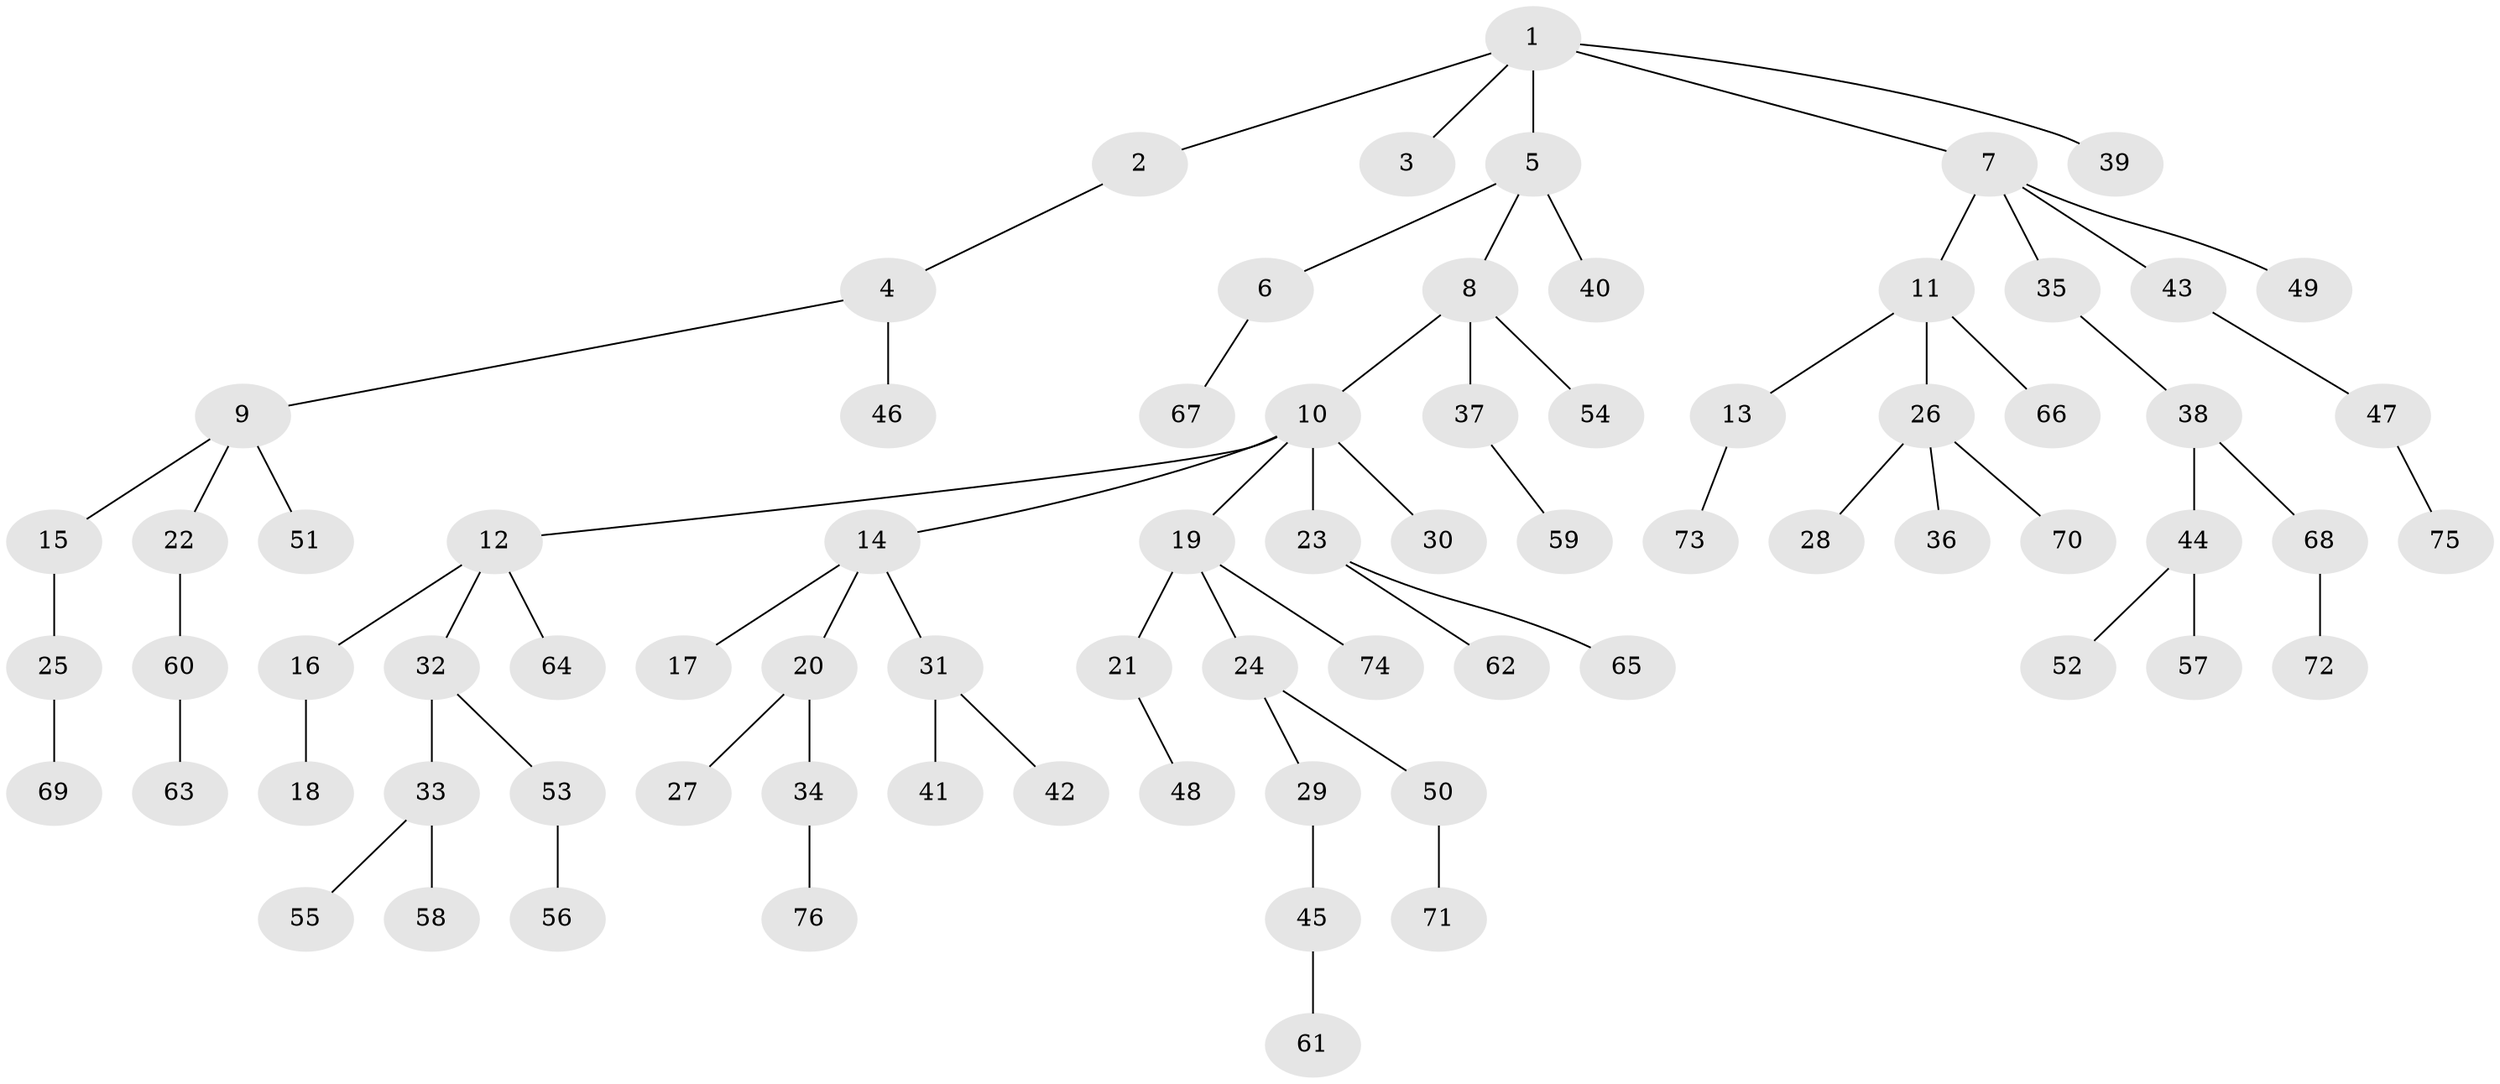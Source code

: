 // Generated by graph-tools (version 1.1) at 2025/15/03/09/25 04:15:27]
// undirected, 76 vertices, 75 edges
graph export_dot {
graph [start="1"]
  node [color=gray90,style=filled];
  1;
  2;
  3;
  4;
  5;
  6;
  7;
  8;
  9;
  10;
  11;
  12;
  13;
  14;
  15;
  16;
  17;
  18;
  19;
  20;
  21;
  22;
  23;
  24;
  25;
  26;
  27;
  28;
  29;
  30;
  31;
  32;
  33;
  34;
  35;
  36;
  37;
  38;
  39;
  40;
  41;
  42;
  43;
  44;
  45;
  46;
  47;
  48;
  49;
  50;
  51;
  52;
  53;
  54;
  55;
  56;
  57;
  58;
  59;
  60;
  61;
  62;
  63;
  64;
  65;
  66;
  67;
  68;
  69;
  70;
  71;
  72;
  73;
  74;
  75;
  76;
  1 -- 2;
  1 -- 3;
  1 -- 5;
  1 -- 7;
  1 -- 39;
  2 -- 4;
  4 -- 9;
  4 -- 46;
  5 -- 6;
  5 -- 8;
  5 -- 40;
  6 -- 67;
  7 -- 11;
  7 -- 35;
  7 -- 43;
  7 -- 49;
  8 -- 10;
  8 -- 37;
  8 -- 54;
  9 -- 15;
  9 -- 22;
  9 -- 51;
  10 -- 12;
  10 -- 14;
  10 -- 19;
  10 -- 23;
  10 -- 30;
  11 -- 13;
  11 -- 26;
  11 -- 66;
  12 -- 16;
  12 -- 32;
  12 -- 64;
  13 -- 73;
  14 -- 17;
  14 -- 20;
  14 -- 31;
  15 -- 25;
  16 -- 18;
  19 -- 21;
  19 -- 24;
  19 -- 74;
  20 -- 27;
  20 -- 34;
  21 -- 48;
  22 -- 60;
  23 -- 62;
  23 -- 65;
  24 -- 29;
  24 -- 50;
  25 -- 69;
  26 -- 28;
  26 -- 36;
  26 -- 70;
  29 -- 45;
  31 -- 41;
  31 -- 42;
  32 -- 33;
  32 -- 53;
  33 -- 55;
  33 -- 58;
  34 -- 76;
  35 -- 38;
  37 -- 59;
  38 -- 44;
  38 -- 68;
  43 -- 47;
  44 -- 52;
  44 -- 57;
  45 -- 61;
  47 -- 75;
  50 -- 71;
  53 -- 56;
  60 -- 63;
  68 -- 72;
}
